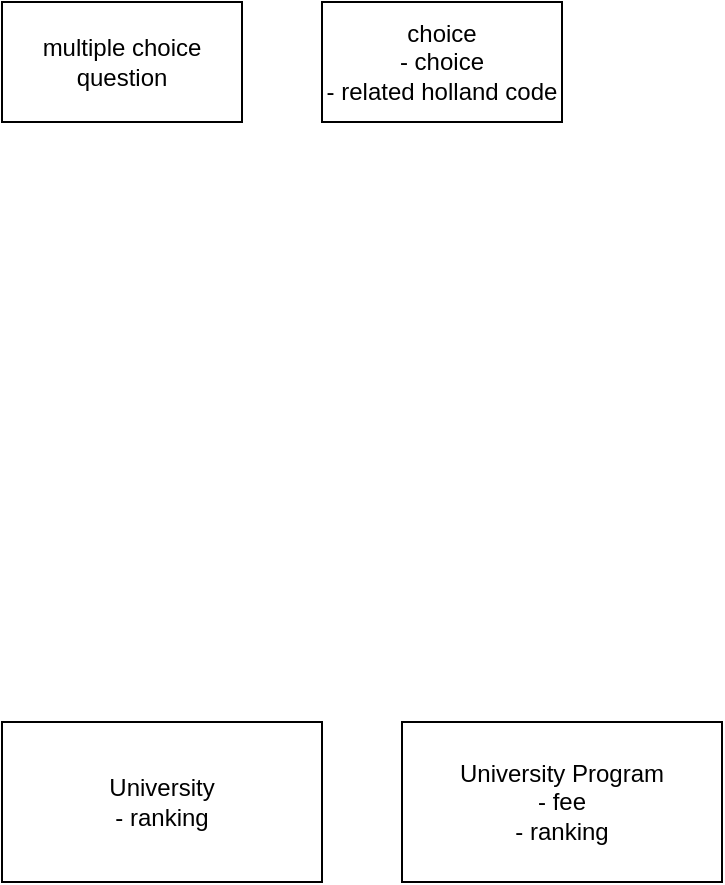 <mxfile version="23.1.1" type="device" pages="2">
  <diagram name="Page-1" id="l1x_m8SpN7O6Q2N_Rr6C">
    <mxGraphModel dx="1066" dy="602" grid="1" gridSize="10" guides="1" tooltips="1" connect="1" arrows="1" fold="1" page="1" pageScale="1" pageWidth="850" pageHeight="1100" math="0" shadow="0">
      <root>
        <mxCell id="0" />
        <mxCell id="1" parent="0" />
        <mxCell id="c4OiUTHGgNLCghGnFceK-1" value="University&lt;br&gt;- ranking" style="rounded=0;whiteSpace=wrap;html=1;" vertex="1" parent="1">
          <mxGeometry x="80" y="400" width="160" height="80" as="geometry" />
        </mxCell>
        <mxCell id="c4OiUTHGgNLCghGnFceK-2" value="University Program&lt;br&gt;- fee&lt;br&gt;- ranking" style="rounded=0;whiteSpace=wrap;html=1;" vertex="1" parent="1">
          <mxGeometry x="280" y="400" width="160" height="80" as="geometry" />
        </mxCell>
        <mxCell id="c4OiUTHGgNLCghGnFceK-3" value="multiple choice question" style="rounded=0;whiteSpace=wrap;html=1;" vertex="1" parent="1">
          <mxGeometry x="80" y="40" width="120" height="60" as="geometry" />
        </mxCell>
        <mxCell id="c4OiUTHGgNLCghGnFceK-4" value="choice&lt;br&gt;- choice&lt;br&gt;- related holland code" style="rounded=0;whiteSpace=wrap;html=1;" vertex="1" parent="1">
          <mxGeometry x="240" y="40" width="120" height="60" as="geometry" />
        </mxCell>
      </root>
    </mxGraphModel>
  </diagram>
  <diagram id="jdbG-q-LlaeHUVPb7Tmo" name="UI design">
    <mxGraphModel dx="1066" dy="602" grid="1" gridSize="10" guides="1" tooltips="1" connect="1" arrows="1" fold="1" page="1" pageScale="1" pageWidth="850" pageHeight="1100" math="0" shadow="0">
      <root>
        <mxCell id="0" />
        <mxCell id="1" parent="0" />
        <mxCell id="MTsHhtDO1dpArR6u47bI-1" value="Select each box that apply to you." style="text;html=1;strokeColor=none;fillColor=none;align=center;verticalAlign=middle;whiteSpace=wrap;rounded=0;" vertex="1" parent="1">
          <mxGeometry x="40" y="60" width="210" height="30" as="geometry" />
        </mxCell>
        <mxCell id="MTsHhtDO1dpArR6u47bI-2" value="I am..." style="text;html=1;strokeColor=none;fillColor=none;align=center;verticalAlign=middle;whiteSpace=wrap;rounded=0;" vertex="1" parent="1">
          <mxGeometry x="60" y="120" width="60" height="30" as="geometry" />
        </mxCell>
        <mxCell id="MTsHhtDO1dpArR6u47bI-3" value="Practical" style="rounded=0;whiteSpace=wrap;html=1;" vertex="1" parent="1">
          <mxGeometry x="70" y="190" width="120" height="60" as="geometry" />
        </mxCell>
        <mxCell id="MTsHhtDO1dpArR6u47bI-4" value="Practical" style="rounded=0;whiteSpace=wrap;html=1;" vertex="1" parent="1">
          <mxGeometry x="220" y="190" width="120" height="60" as="geometry" />
        </mxCell>
        <mxCell id="MTsHhtDO1dpArR6u47bI-5" value="Practical" style="rounded=0;whiteSpace=wrap;html=1;" vertex="1" parent="1">
          <mxGeometry x="365" y="190" width="120" height="60" as="geometry" />
        </mxCell>
        <mxCell id="MTsHhtDO1dpArR6u47bI-6" value="Practical" style="rounded=0;whiteSpace=wrap;html=1;" vertex="1" parent="1">
          <mxGeometry x="530" y="200" width="120" height="60" as="geometry" />
        </mxCell>
        <mxCell id="MTsHhtDO1dpArR6u47bI-7" value="&amp;lt; Previous" style="rounded=1;whiteSpace=wrap;html=1;" vertex="1" parent="1">
          <mxGeometry x="70" y="350" width="120" height="60" as="geometry" />
        </mxCell>
        <mxCell id="MTsHhtDO1dpArR6u47bI-8" value="Next &amp;gt;" style="rounded=1;whiteSpace=wrap;html=1;" vertex="1" parent="1">
          <mxGeometry x="540" y="350" width="120" height="60" as="geometry" />
        </mxCell>
        <mxCell id="MTsHhtDO1dpArR6u47bI-9" value="Finish" style="rounded=1;whiteSpace=wrap;html=1;" vertex="1" parent="1">
          <mxGeometry x="540" y="440" width="120" height="60" as="geometry" />
        </mxCell>
      </root>
    </mxGraphModel>
  </diagram>
</mxfile>

